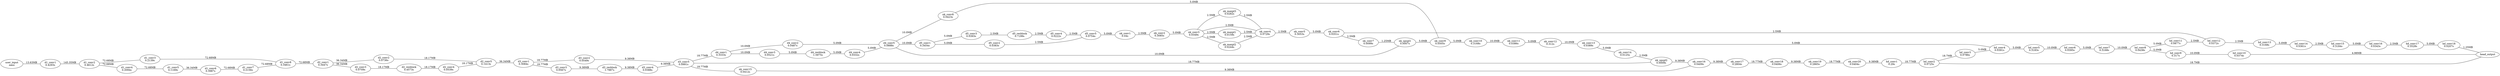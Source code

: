 graph {
rankdir=LR
user_input[label="user_input\nnans"]
d1_conv1[label="d1_conv1\n0.4293s"]
d1_conv2[label="d1_conv2\n0.4612s"]
d1_conv3[label="d1_conv3\n0.2139s"]
d1_conv4[label="d1_conv4\n0.2094s"]
d1_conv5[label="d1_conv5\n0.1169s"]
d1_conv6[label="d1_conv6\n0.3987s"]
d1_conv7[label="d1_conv7\n0.2156s"]
d1_conv8[label="d1_conv8\n0.3461s"]
d2_conv1[label="d2_conv1\n0.3447s"]
d2_conv2[label="d2_conv2\n0.0736s"]
d2_conv3[label="d2_conv3\n0.0709s"]
d2_resblock[label="d2_resblock\n0.4573s"]
d2_conv4[label="d2_conv4\n0.0539s"]
d2_conv5[label="d2_conv5\n0.1413s"]
d3_conv1[label="d3_conv1\n0.3084s"]
d3_conv2[label="d3_conv2\n0.0549s"]
d3_conv3[label="d3_conv3\n0.0567s"]
d3_resblock[label="d3_resblock\n1.7887s"]
d3_conv4[label="d3_conv4\n0.0388s"]
d3_conv5[label="d3_conv5\n0.0991s"]
d4_conv1[label="d4_conv1\n0.3333s"]
d4_conv2[label="d4_conv2\n0.0487s"]
d4_conv3[label="d4_conv3\n0.0521s"]
d4_resblock[label="d4_resblock\n1.5975s"]
d4_conv4[label="d4_conv4\n0.0332s"]
d4_conv5[label="d4_conv5\n0.0888s"]
d5_conv1[label="d5_conv1\n0.3454s"]
d5_conv2[label="d5_conv2\n0.0383s"]
d5_conv3[label="d5_conv3\n0.0393s"]
d5_resblock[label="d5_resblock\n0.7199s"]
d5_conv4[label="d5_conv4\n0.0222s"]
d5_conv5[label="d5_conv5\n0.0754s"]
nk_conv1[label="nk_conv1\n0.04s"]
nk_conv2[label="nk_conv2\n0.3085s"]
nk_conv3[label="nk_conv3\n0.0349s"]
nk_maxpl1[label="nk_maxpl1\n0.0159s"]
nk_maxpl2[label="nk_maxpl2\n0.0244s"]
nk_maxpl3[label="nk_maxpl3\n0.0282s"]
nk_conv4[label="nk_conv4\n0.0729s"]
nk_conv5[label="nk_conv5\n0.3053s"]
nk_conv6[label="nk_conv6\n0.0351s"]
nk_conv7[label="nk_conv7\n0.0099s"]
nk_upspl1[label="nk_upspl1\n0.0007s"]
nk_conv8[label="nk_conv8\n0.0423s"]
nk_conv9[label="nk_conv9\n0.0505s"]
nk_conv10[label="nk_conv10\n0.3168s"]
nk_conv11[label="nk_conv11\n0.0386s"]
nk_conv12[label="nk_conv12\n0.312s"]
nk_conv13[label="nk_conv13\n0.0389s"]
nk_conv14[label="nk_conv14\n0.0125s"]
nk_upspl2[label="nk_upspl2\n0.0009s"]
nk_conv15[label="nk_conv15\n0.0412s"]
nk_conv16[label="nk_conv16\n0.0409s"]
nk_conv17[label="nk_conv17\n0.2804s"]
nk_conv18[label="nk_conv18\n0.0406s"]
nk_conv19[label="nk_conv19\n0.2865s"]
nk_conv20[label="nk_conv20\n0.0404s"]
hd_conv1[label="hd_conv1\n0.29s"]
hd_conv2[label="hd_conv2\n0.0725s"]
hd_conv3[label="hd_conv3\n0.0786s"]
hd_conv4[label="hd_conv4\n0.0391s"]
hd_conv5[label="hd_conv5\n0.3183s"]
hd_conv6[label="hd_conv6\n0.0395s"]
hd_conv7[label="hd_conv7\n0.3168s"]
hd_conv8[label="hd_conv8\n0.0438s"]
hd_conv9[label="hd_conv9\n0.317s"]
hd_conv10[label="hd_conv10\n0.0374s"]
hd_conv11[label="hd_conv11\n0.0877s"]
hd_conv12[label="hd_conv12\n0.0372s"]
hd_conv13[label="hd_conv13\n0.3168s"]
hd_conv14[label="hd_conv14\n0.0361s"]
hd_conv15[label="hd_conv15\n0.3184s"]
hd_conv16[label="hd_conv16\n0.0343s"]
hd_conv17[label="hd_conv17\n0.3528s"]
hd_conv18[label="hd_conv18\n0.0207s"]
user_input -- d1_conv1[label="13.63MB"];
d1_conv1 -- d1_conv2[label="145.35MB"];
d1_conv2 -- d1_conv3[label="72.68MB"];
d1_conv2 -- d1_conv4[label="72.68MB"];
d1_conv4 -- d1_conv5[label="72.68MB"];
d1_conv5 -- d1_conv6[label="36.34MB"];
d1_conv6 -- d1_conv7[label="72.68MB"];
d1_conv3 -- d1_conv8[label="72.68MB"];
d1_conv7 -- d1_conv8[label="72.68MB"];
d1_conv8 -- d2_conv1[label="72.68MB"];
d2_conv1 -- d2_conv2[label="36.34MB"];
d2_conv1 -- d2_conv3[label="36.34MB"];
d2_conv3 -- d2_resblock[label="18.17MB"];
d2_resblock -- d2_conv4[label="18.17MB"];
d2_conv2 -- d2_conv5[label="18.17MB"];
d2_conv4 -- d2_conv5[label="18.17MB"];
d2_conv5 -- d3_conv1[label="36.34MB"];
d3_conv1 -- d3_conv2[label="18.77MB"];
d3_conv1 -- d3_conv3[label="18.77MB"];
d3_conv3 -- d3_resblock[label="9.38MB"];
d3_resblock -- d3_conv4[label="9.38MB"];
d3_conv2 -- d3_conv5[label="9.38MB"];
d3_conv4 -- d3_conv5[label="9.38MB"];
d3_conv5 -- d4_conv1[label="18.77MB"];
d4_conv1 -- d4_conv2[label="10.0MB"];
d4_conv1 -- d4_conv3[label="10.0MB"];
d4_conv3 -- d4_resblock[label="5.0MB"];
d4_resblock -- d4_conv4[label="5.0MB"];
d4_conv2 -- d4_conv5[label="5.0MB"];
d4_conv4 -- d4_conv5[label="5.0MB"];
d4_conv5 -- d5_conv1[label="10.0MB"];
d5_conv1 -- d5_conv2[label="5.0MB"];
d5_conv1 -- d5_conv3[label="5.0MB"];
d5_conv3 -- d5_resblock[label="2.5MB"];
d5_resblock -- d5_conv4[label="2.5MB"];
d5_conv2 -- d5_conv5[label="2.5MB"];
d5_conv4 -- d5_conv5[label="2.5MB"];
nk_conv20 -- hd_conv1[label="9.38MB"];
hd_conv1 -- hd_conv2[label="18.77MB"];
hd_conv2 -- hd_conv3[label="18.7MB"];
hd_conv2 -- head_output[label="18.7MB"];
hd_conv3 -- hd_conv4[label="5.0MB"];
nk_conv13 -- hd_conv4[label="5.0MB"];
hd_conv4 -- hd_conv5[label="5.0MB"];
hd_conv5 -- hd_conv6[label="10.0MB"];
hd_conv6 -- hd_conv7[label="5.0MB"];
hd_conv7 -- hd_conv8[label="10.0MB"];
hd_conv8 -- hd_conv9[label="5.0MB"];
hd_conv8 -- hd_conv11[label="5.0MB"];
hd_conv9 -- hd_conv10[label="10.0MB"];
hd_conv11 -- hd_conv12[label="2.5MB"];
nk_conv6 -- hd_conv12[label="2.5MB"];
hd_conv12 -- hd_conv13[label="2.5MB"];
hd_conv13 -- hd_conv14[label="5.0MB"];
hd_conv14 -- hd_conv15[label="2.5MB"];
hd_conv15 -- hd_conv16[label="5.0MB"];
hd_conv16 -- hd_conv17[label="2.5MB"];
hd_conv17 -- hd_conv18[label="5.0MB"];
hd_conv10 -- head_output[label="4.98MB"];
hd_conv18 -- head_output[label="1.25MB"];
d5_conv5 -- nk_conv1[label="5.0MB"];
nk_conv1 -- nk_conv2[label="2.5MB"];
nk_conv2 -- nk_conv3[label="5.0MB"];
nk_conv3 -- nk_maxpl1[label="2.5MB"];
nk_conv3 -- nk_maxpl2[label="2.5MB"];
nk_conv3 -- nk_maxpl3[label="2.5MB"];
nk_conv3 -- nk_conv4[label="2.5MB"];
nk_maxpl1 -- nk_conv4[label="2.5MB"];
nk_maxpl2 -- nk_conv4[label="2.5MB"];
nk_maxpl3 -- nk_conv4[label="2.5MB"];
nk_conv4 -- nk_conv5[label="2.5MB"];
nk_conv5 -- nk_conv6[label="5.0MB"];
nk_conv6 -- nk_conv7[label="2.5MB"];
nk_conv7 -- nk_upspl1[label="1.25MB"];
d4_conv5 -- nk_upspl1[label="10.0MB"];
d4_conv5 -- nk_conv8[label="10.0MB"];
nk_conv8 -- nk_conv9[label="5.0MB"];
nk_upspl1 -- nk_conv9[label="5.0MB"];
nk_conv9 -- nk_conv10[label="5.0MB"];
nk_conv10 -- nk_conv11[label="10.0MB"];
nk_conv11 -- nk_conv12[label="5.0MB"];
nk_conv12 -- nk_conv13[label="10.0MB"];
nk_conv13 -- nk_conv14[label="5.0MB"];
nk_conv14 -- nk_upspl2[label="2.5MB"];
d3_conv5 -- nk_upspl2[label="18.77MB"];
d3_conv5 -- nk_conv15[label="18.77MB"];
nk_conv15 -- nk_conv16[label="9.38MB"];
nk_upspl2 -- nk_conv16[label="9.38MB"];
nk_conv16 -- nk_conv17[label="9.38MB"];
nk_conv17 -- nk_conv18[label="18.77MB"];
nk_conv18 -- nk_conv19[label="9.38MB"];
nk_conv19 -- nk_conv20[label="18.77MB"];
}
